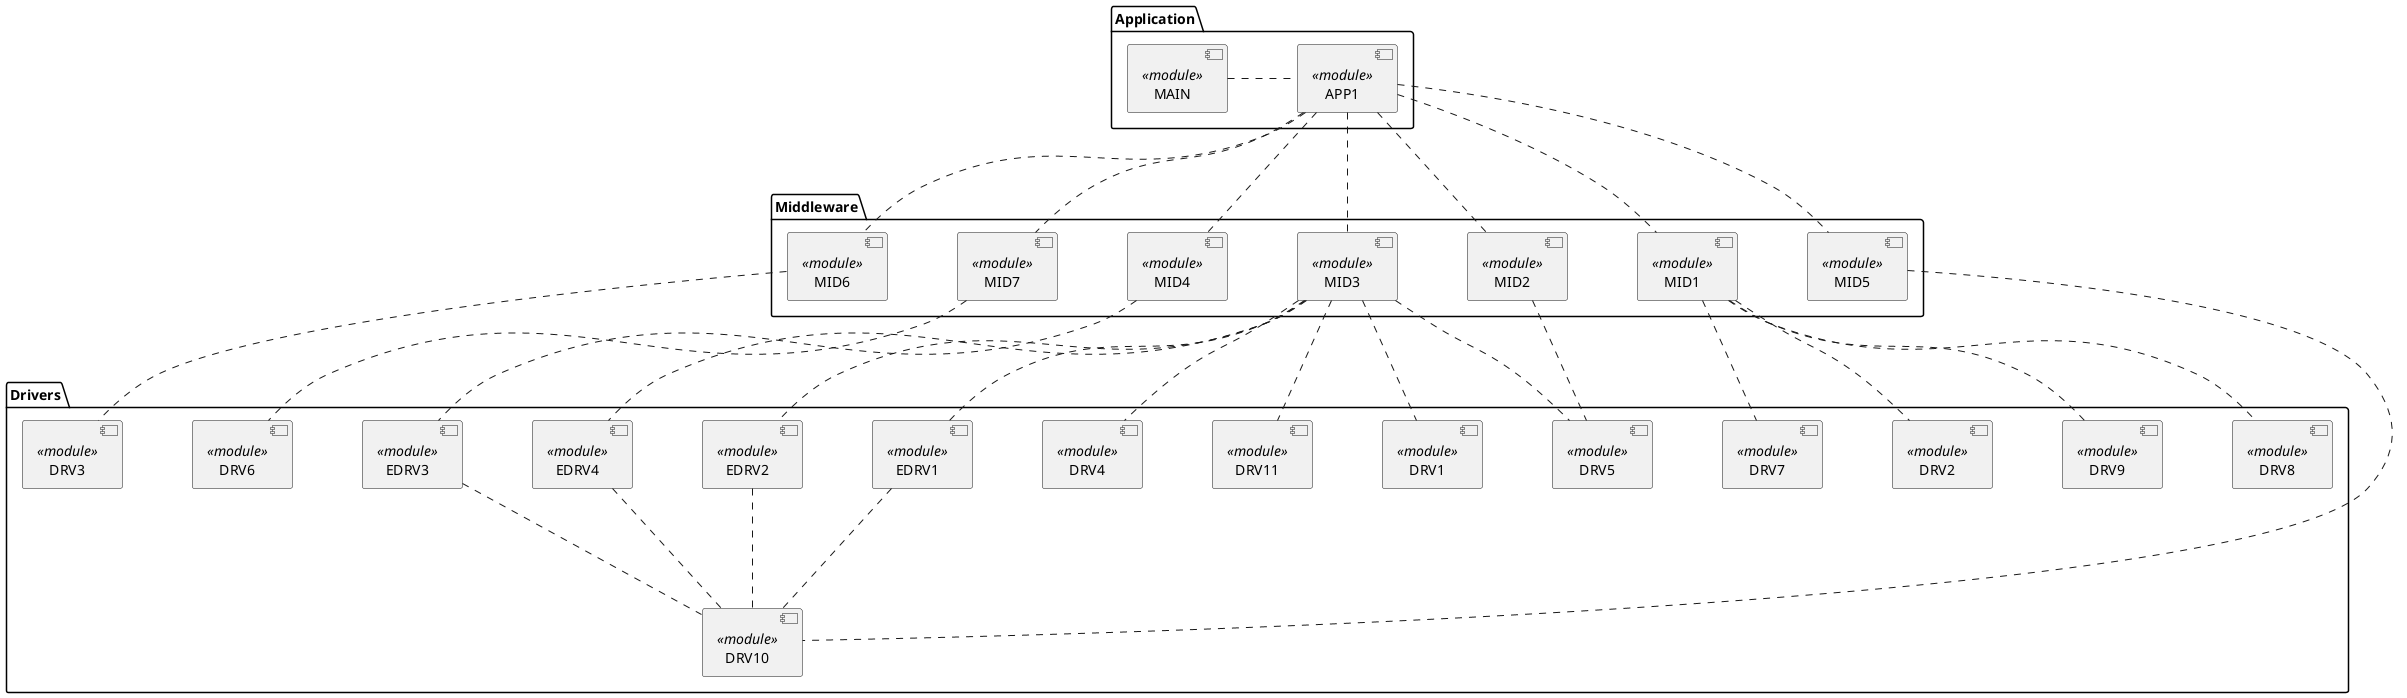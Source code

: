 {
  "sha1": "c5hbnzt64dlueih3lgje4tekw7s34nl",
  "insertion": {
    "when": "2024-06-01T09:03:00.908Z",
    "user": "plantuml@gmail.com"
  }
}
@startuml

!define module(x) component x <<module>>
!define layer package
skinparam nodesep 70
skinparam ranksep 120

' Modules of the application layer
layer Application {
module(APP1)
module(MAIN)
}


' Modules of the middleware layer
layer Middleware {
module(MID1)
module(MID2)
module(MID3)
module(MID4)
module(MID5)
module(MID6)
module(MID7)
}


' Modules of the drivers layer
layer Drivers {
module(EDRV1)
module(EDRV2)
module(EDRV3)
module(EDRV4)

module(DRV1)
module(DRV2)
module(DRV3)
module(DRV4)
module(DRV5)
module(DRV6)
module(DRV7)
module(DRV8)
module(DRV9)
module(DRV10)
module(DRV11)
}


' Dependencies between modules
MAIN . APP1

APP1 .. MID1
APP1 .. MID2
APP1 .. MID3
APP1 .. MID4
APP1 .. MID5
APP1 .. MID6
APP1 .. MID7

MID1 .. DRV2
MID1 .. DRV7
MID1 .. DRV8
MID1 .. DRV9

MID2 .. DRV5

MID3 .. EDRV1
MID3 .. EDRV2
MID3 .. EDRV4
MID3 .. DRV1
MID3 .. DRV4
MID3 .. DRV5
MID3 .. DRV11

MID4 .. EDRV3

MID5 .. DRV10

MID6 .. DRV3

MID7 .. DRV6

EDRV1 .. DRV10
EDRV2 .. DRV10
EDRV4 .. DRV10
EDRV3 .. DRV10
@enduml
